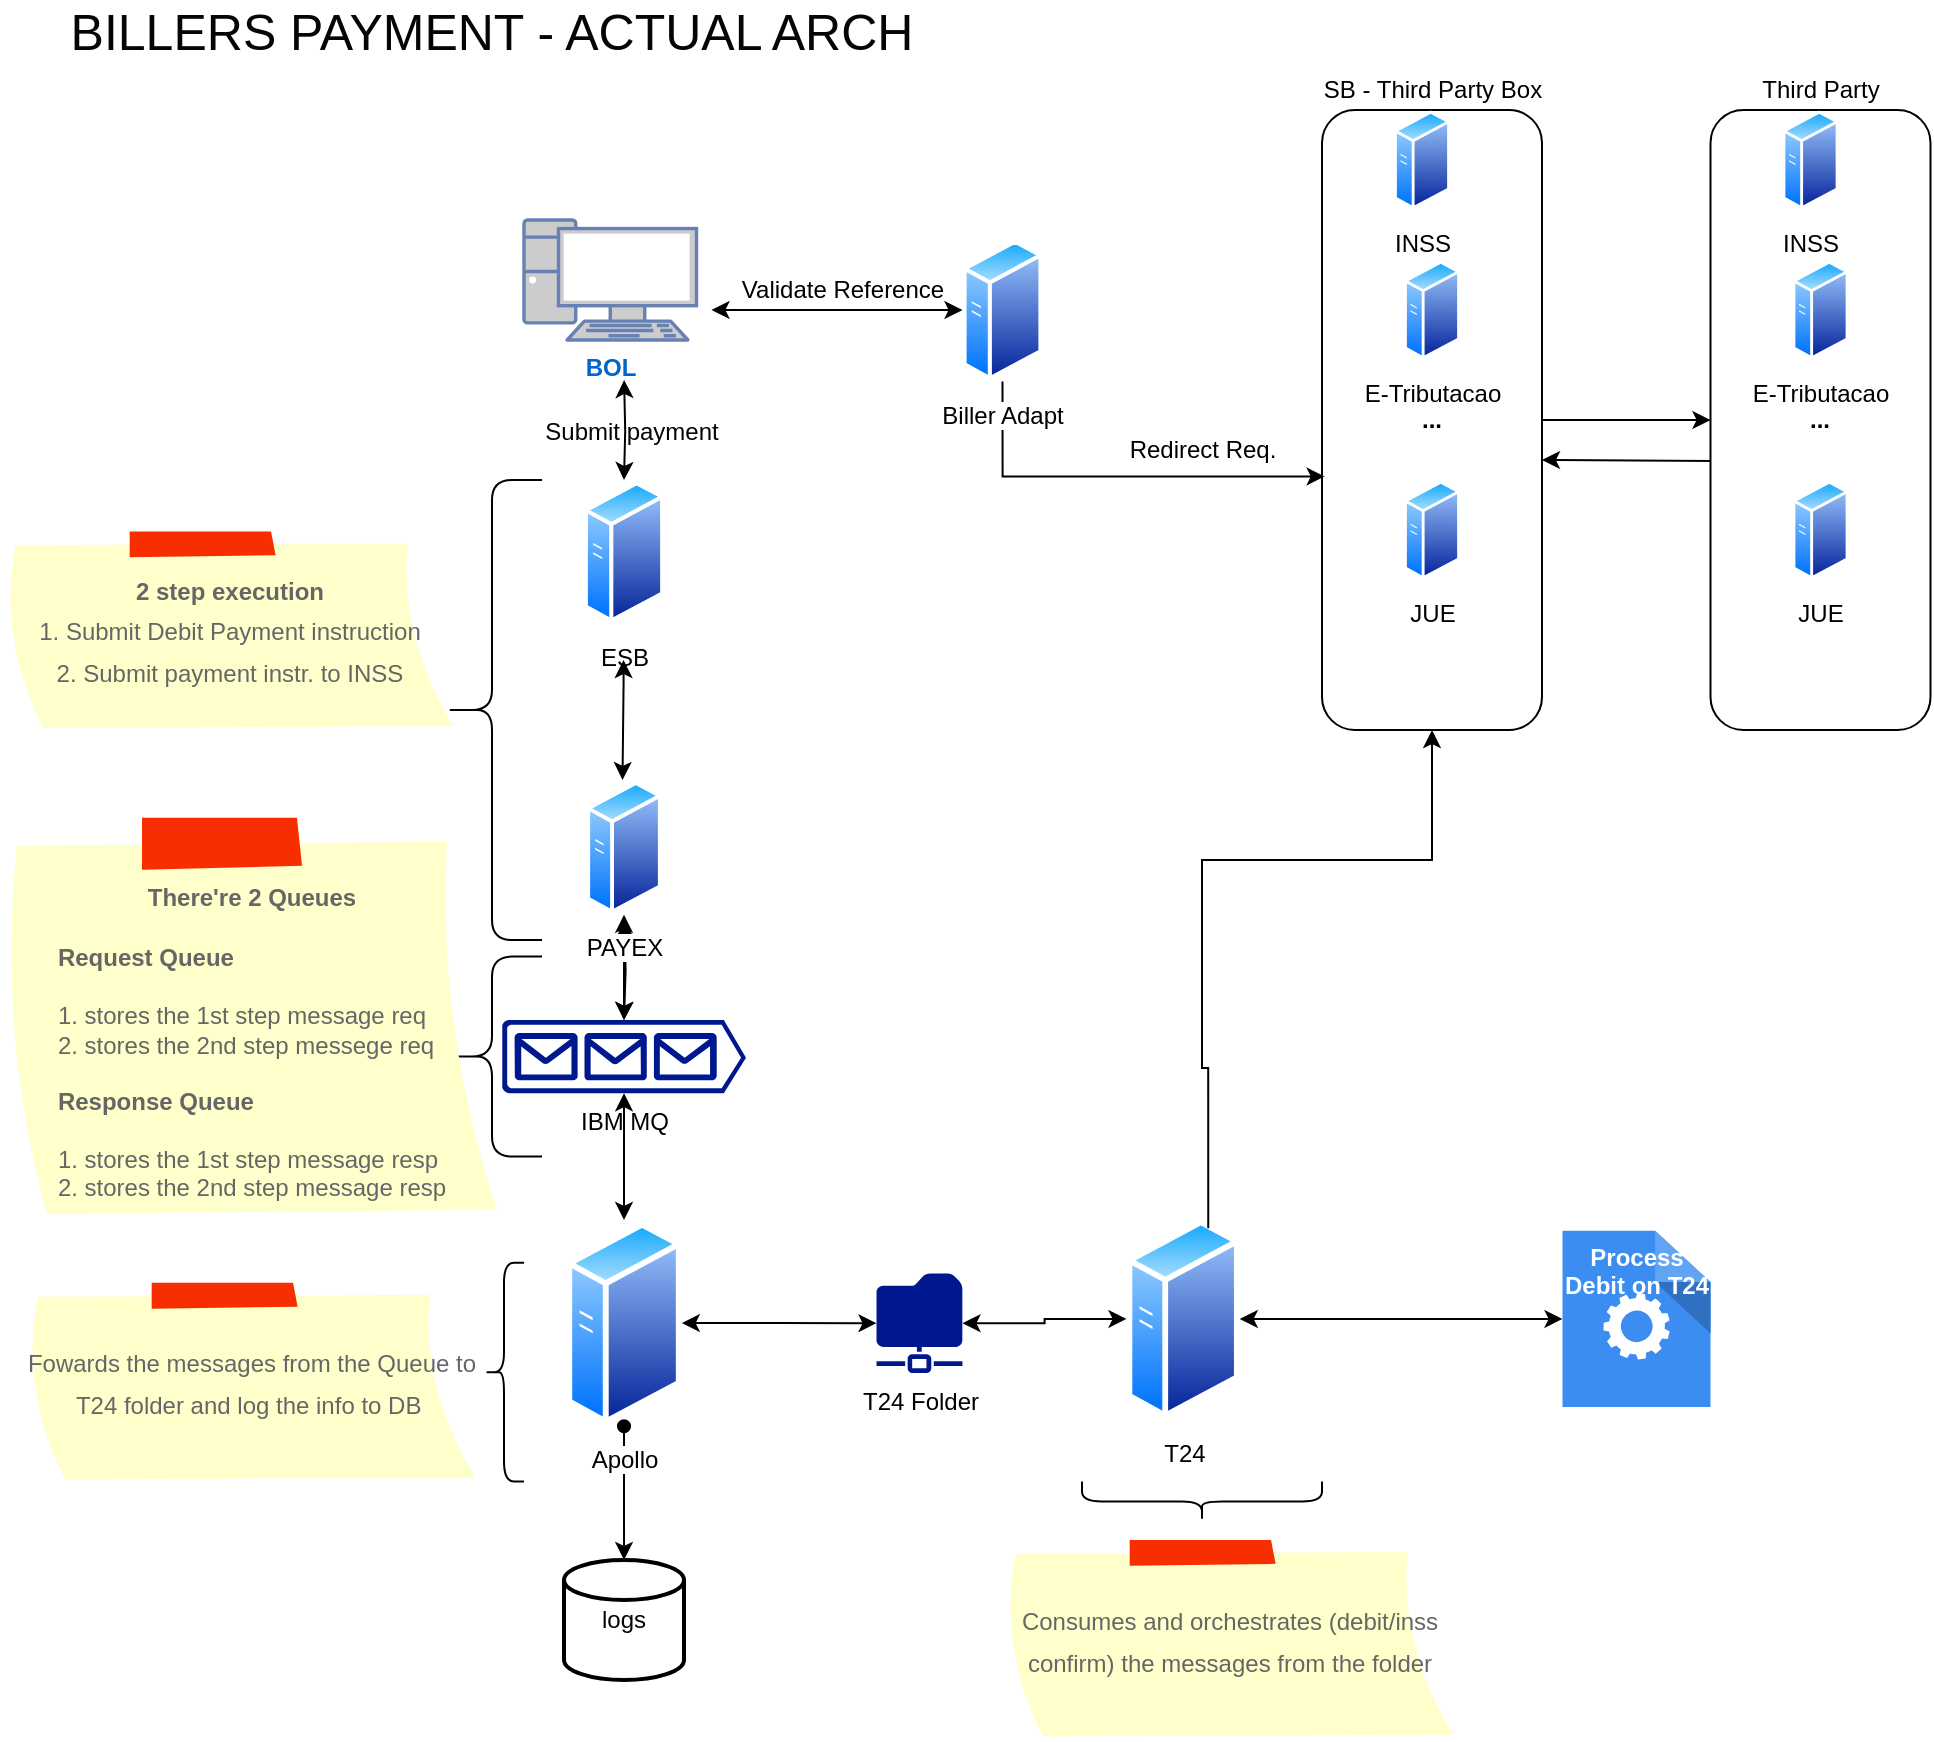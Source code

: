<mxfile version="21.2.7" type="github" pages="3">
  <diagram name="Actual Arch" id="_bZPbaJvds2nwed7FF_N">
    <mxGraphModel dx="1034" dy="470" grid="1" gridSize="10" guides="1" tooltips="1" connect="1" arrows="1" fold="1" page="1" pageScale="1" pageWidth="850" pageHeight="1100" background="#ffffff" math="0" shadow="0">
      <root>
        <mxCell id="0" />
        <mxCell id="1" parent="0" />
        <mxCell id="cXFf8FFB9pCLQ662MaEo-7" style="edgeStyle=orthogonalEdgeStyle;rounded=0;orthogonalLoop=1;jettySize=auto;html=1;" parent="1" source="89XUOfNxnymho5QkixXb-4" target="cXFf8FFB9pCLQ662MaEo-2" edge="1">
          <mxGeometry relative="1" as="geometry" />
        </mxCell>
        <mxCell id="89XUOfNxnymho5QkixXb-4" value="&lt;b&gt;...&lt;/b&gt;" style="rounded=1;whiteSpace=wrap;html=1;" parent="1" vertex="1">
          <mxGeometry x="660" y="65" width="110" height="310" as="geometry" />
        </mxCell>
        <mxCell id="89XUOfNxnymho5QkixXb-17" style="edgeStyle=orthogonalEdgeStyle;rounded=0;orthogonalLoop=1;jettySize=auto;html=1;entryX=0.5;entryY=0;entryDx=0;entryDy=0;startArrow=classic;startFill=1;" parent="1" target="89XUOfNxnymho5QkixXb-14" edge="1">
          <mxGeometry relative="1" as="geometry">
            <mxPoint x="311.05" y="200" as="sourcePoint" />
          </mxGeometry>
        </mxCell>
        <mxCell id="cXFf8FFB9pCLQ662MaEo-1" style="edgeStyle=orthogonalEdgeStyle;rounded=0;orthogonalLoop=1;jettySize=auto;html=1;entryX=0.012;entryY=0.591;entryDx=0;entryDy=0;entryPerimeter=0;" parent="1" source="89XUOfNxnymho5QkixXb-2" target="89XUOfNxnymho5QkixXb-4" edge="1">
          <mxGeometry relative="1" as="geometry">
            <Array as="points">
              <mxPoint x="500" y="248" />
            </Array>
          </mxGeometry>
        </mxCell>
        <mxCell id="89XUOfNxnymho5QkixXb-2" value="Biller Adapt" style="aspect=fixed;perimeter=ellipsePerimeter;html=1;align=center;shadow=0;dashed=0;spacingTop=3;image;image=img/lib/active_directory/generic_server.svg;" parent="1" vertex="1">
          <mxGeometry x="480.25" y="129.28" width="40" height="71.43" as="geometry" />
        </mxCell>
        <mxCell id="89XUOfNxnymho5QkixXb-5" value="SB - Third Party Box" style="text;html=1;align=center;verticalAlign=middle;resizable=0;points=[];autosize=1;strokeColor=none;fillColor=none;" parent="1" vertex="1">
          <mxGeometry x="650" y="40" width="130" height="30" as="geometry" />
        </mxCell>
        <mxCell id="89XUOfNxnymho5QkixXb-7" value="INSS" style="aspect=fixed;perimeter=ellipsePerimeter;html=1;align=center;shadow=0;dashed=0;spacingTop=3;image;image=img/lib/active_directory/generic_server.svg;" parent="1" vertex="1">
          <mxGeometry x="696" y="65" width="28.0" height="50" as="geometry" />
        </mxCell>
        <mxCell id="89XUOfNxnymho5QkixXb-8" value="E-Tributacao" style="aspect=fixed;perimeter=ellipsePerimeter;html=1;align=center;shadow=0;dashed=0;spacingTop=3;image;image=img/lib/active_directory/generic_server.svg;" parent="1" vertex="1">
          <mxGeometry x="701" y="140" width="28.0" height="50" as="geometry" />
        </mxCell>
        <mxCell id="89XUOfNxnymho5QkixXb-10" value="JUE" style="aspect=fixed;perimeter=ellipsePerimeter;html=1;align=center;shadow=0;dashed=0;spacingTop=3;image;image=img/lib/active_directory/generic_server.svg;" parent="1" vertex="1">
          <mxGeometry x="701" y="250" width="28.0" height="50" as="geometry" />
        </mxCell>
        <mxCell id="89XUOfNxnymho5QkixXb-11" value="Validate Reference" style="text;html=1;align=center;verticalAlign=middle;resizable=0;points=[];autosize=1;strokeColor=none;fillColor=none;" parent="1" vertex="1">
          <mxGeometry x="360.25" y="140" width="120" height="30" as="geometry" />
        </mxCell>
        <mxCell id="89XUOfNxnymho5QkixXb-12" value="Redirect Req." style="text;html=1;align=center;verticalAlign=middle;resizable=0;points=[];autosize=1;strokeColor=none;fillColor=none;" parent="1" vertex="1">
          <mxGeometry x="550" y="220" width="100" height="30" as="geometry" />
        </mxCell>
        <mxCell id="89XUOfNxnymho5QkixXb-13" value="" style="endArrow=classic;startArrow=classic;html=1;rounded=0;entryX=0;entryY=0.5;entryDx=0;entryDy=0;" parent="1" target="89XUOfNxnymho5QkixXb-2" edge="1">
          <mxGeometry width="50" height="50" relative="1" as="geometry">
            <mxPoint x="354.75" y="164.999" as="sourcePoint" />
            <mxPoint x="467.25" y="150.71" as="targetPoint" />
          </mxGeometry>
        </mxCell>
        <mxCell id="89XUOfNxnymho5QkixXb-14" value="ESB" style="aspect=fixed;perimeter=ellipsePerimeter;html=1;align=center;shadow=0;dashed=0;spacingTop=3;image;image=img/lib/active_directory/generic_server.svg;" parent="1" vertex="1">
          <mxGeometry x="290.88" y="250" width="40.25" height="71.88" as="geometry" />
        </mxCell>
        <mxCell id="89XUOfNxnymho5QkixXb-21" style="edgeStyle=orthogonalEdgeStyle;rounded=0;orthogonalLoop=1;jettySize=auto;html=1;entryX=0.5;entryY=0;entryDx=0;entryDy=0;entryPerimeter=0;startArrow=classic;startFill=1;" parent="1" source="89XUOfNxnymho5QkixXb-15" target="89XUOfNxnymho5QkixXb-20" edge="1">
          <mxGeometry relative="1" as="geometry" />
        </mxCell>
        <mxCell id="89XUOfNxnymho5QkixXb-37" value="" style="edgeStyle=orthogonalEdgeStyle;rounded=0;orthogonalLoop=1;jettySize=auto;html=1;fontSize=12;fontColor=#050505;startArrow=classic;startFill=1;" parent="1" target="89XUOfNxnymho5QkixXb-20" edge="1">
          <mxGeometry relative="1" as="geometry">
            <mxPoint x="311.25" y="470" as="sourcePoint" />
          </mxGeometry>
        </mxCell>
        <mxCell id="89XUOfNxnymho5QkixXb-15" value="PAYEX" style="aspect=fixed;perimeter=ellipsePerimeter;html=1;align=center;shadow=0;dashed=0;spacingTop=3;image;image=img/lib/active_directory/generic_server.svg;" parent="1" vertex="1">
          <mxGeometry x="292.13" y="400" width="37.75" height="67.41" as="geometry" />
        </mxCell>
        <mxCell id="89XUOfNxnymho5QkixXb-24" style="edgeStyle=orthogonalEdgeStyle;rounded=0;orthogonalLoop=1;jettySize=auto;html=1;startArrow=classic;startFill=1;" parent="1" source="89XUOfNxnymho5QkixXb-20" target="89XUOfNxnymho5QkixXb-22" edge="1">
          <mxGeometry relative="1" as="geometry" />
        </mxCell>
        <mxCell id="89XUOfNxnymho5QkixXb-20" value="IBM MQ" style="sketch=0;aspect=fixed;pointerEvents=1;shadow=0;dashed=0;html=1;strokeColor=none;labelPosition=center;verticalLabelPosition=bottom;verticalAlign=top;align=center;fillColor=#00188D;shape=mxgraph.azure.queue_generic" parent="1" vertex="1">
          <mxGeometry x="250" y="520" width="122" height="36.6" as="geometry" />
        </mxCell>
        <mxCell id="89XUOfNxnymho5QkixXb-26" style="edgeStyle=orthogonalEdgeStyle;rounded=0;orthogonalLoop=1;jettySize=auto;html=1;startArrow=classic;startFill=1;" parent="1" source="89XUOfNxnymho5QkixXb-22" target="89XUOfNxnymho5QkixXb-25" edge="1">
          <mxGeometry relative="1" as="geometry" />
        </mxCell>
        <mxCell id="89XUOfNxnymho5QkixXb-45" style="edgeStyle=orthogonalEdgeStyle;rounded=0;orthogonalLoop=1;jettySize=auto;html=1;entryX=0.5;entryY=0;entryDx=0;entryDy=0;entryPerimeter=0;fontSize=12;fontColor=#050505;startArrow=oval;startFill=1;" parent="1" source="89XUOfNxnymho5QkixXb-22" target="89XUOfNxnymho5QkixXb-44" edge="1">
          <mxGeometry relative="1" as="geometry" />
        </mxCell>
        <mxCell id="89XUOfNxnymho5QkixXb-22" value="Apollo" style="aspect=fixed;perimeter=ellipsePerimeter;html=1;align=center;shadow=0;dashed=0;spacingTop=3;image;image=img/lib/active_directory/generic_server.svg;" parent="1" vertex="1">
          <mxGeometry x="282.13" y="620" width="57.75" height="103.12" as="geometry" />
        </mxCell>
        <mxCell id="89XUOfNxnymho5QkixXb-28" value="" style="edgeStyle=orthogonalEdgeStyle;rounded=0;orthogonalLoop=1;jettySize=auto;html=1;startArrow=classic;startFill=1;" parent="1" source="89XUOfNxnymho5QkixXb-25" target="89XUOfNxnymho5QkixXb-27" edge="1">
          <mxGeometry relative="1" as="geometry" />
        </mxCell>
        <mxCell id="89XUOfNxnymho5QkixXb-25" value="T24 Folder&lt;br&gt;" style="sketch=0;aspect=fixed;pointerEvents=1;shadow=0;dashed=0;html=1;strokeColor=none;labelPosition=center;verticalLabelPosition=bottom;verticalAlign=top;align=center;fillColor=#00188D;shape=mxgraph.mscae.enterprise.shared_folder" parent="1" vertex="1">
          <mxGeometry x="437.25" y="646.56" width="43" height="50" as="geometry" />
        </mxCell>
        <mxCell id="89XUOfNxnymho5QkixXb-32" style="edgeStyle=orthogonalEdgeStyle;rounded=0;orthogonalLoop=1;jettySize=auto;html=1;fontColor=#FFFFFF;startArrow=classic;startFill=1;" parent="1" source="89XUOfNxnymho5QkixXb-27" target="89XUOfNxnymho5QkixXb-30" edge="1">
          <mxGeometry relative="1" as="geometry" />
        </mxCell>
        <mxCell id="89XUOfNxnymho5QkixXb-27" value="T24" style="aspect=fixed;perimeter=ellipsePerimeter;html=1;align=center;shadow=0;dashed=0;spacingTop=3;image;image=img/lib/active_directory/generic_server.svg;direction=east;" parent="1" vertex="1">
          <mxGeometry x="562.25" y="618.89" width="56.63" height="101.11" as="geometry" />
        </mxCell>
        <mxCell id="89XUOfNxnymho5QkixXb-30" value="&lt;font color=&quot;#ffffff&quot;&gt;&lt;b&gt;Process&lt;br&gt;Debit on T24&lt;/b&gt;&lt;/font&gt;" style="sketch=0;html=1;aspect=fixed;strokeColor=none;shadow=0;align=center;verticalAlign=top;fillColor=#3B8DF1;shape=mxgraph.gcp2.process" parent="1" vertex="1">
          <mxGeometry x="780.25" y="625.39" width="74" height="88.1" as="geometry" />
        </mxCell>
        <mxCell id="89XUOfNxnymho5QkixXb-33" value="&lt;b&gt;BOL&lt;/b&gt;" style="fontColor=#0066CC;verticalAlign=top;verticalLabelPosition=bottom;labelPosition=center;align=center;html=1;outlineConnect=0;fillColor=#CCCCCC;strokeColor=#6881B3;gradientColor=none;gradientDirection=north;strokeWidth=2;shape=mxgraph.networks.pc;" parent="1" vertex="1">
          <mxGeometry x="261" y="120" width="86.25" height="60" as="geometry" />
        </mxCell>
        <mxCell id="89XUOfNxnymho5QkixXb-18" style="edgeStyle=orthogonalEdgeStyle;rounded=0;orthogonalLoop=1;jettySize=auto;html=1;startArrow=classic;startFill=1;entryX=0.5;entryY=0;entryDx=0;entryDy=0;" parent="1" target="89XUOfNxnymho5QkixXb-15" edge="1">
          <mxGeometry relative="1" as="geometry">
            <mxPoint x="310.75" y="340" as="sourcePoint" />
            <mxPoint x="310.5" y="382.64" as="targetPoint" />
            <Array as="points">
              <mxPoint x="311.25" y="351" />
              <mxPoint x="310.25" y="351" />
              <mxPoint x="310.25" y="400" />
            </Array>
          </mxGeometry>
        </mxCell>
        <mxCell id="89XUOfNxnymho5QkixXb-34" value="&lt;font style=&quot;font-size: 25px;&quot; color=&quot;#050505&quot;&gt;BILLERS PAYMENT - ACTUAL ARCH&lt;/font&gt;" style="text;html=1;strokeColor=none;fillColor=none;align=center;verticalAlign=middle;whiteSpace=wrap;rounded=0;fontColor=#FFFFFF;" parent="1" vertex="1">
          <mxGeometry x="10" y="10" width="470" height="30" as="geometry" />
        </mxCell>
        <mxCell id="89XUOfNxnymho5QkixXb-36" value="&lt;font style=&quot;font-size: 12px;&quot;&gt;Submit payment&lt;/font&gt;" style="text;html=1;strokeColor=none;fillColor=none;align=center;verticalAlign=middle;whiteSpace=wrap;rounded=0;fontSize=25;fontColor=#050505;" parent="1" vertex="1">
          <mxGeometry x="267.25" y="200" width="96.12" height="40" as="geometry" />
        </mxCell>
        <mxCell id="89XUOfNxnymho5QkixXb-41" value="" style="shape=curlyBracket;whiteSpace=wrap;html=1;rounded=1;labelPosition=left;verticalLabelPosition=middle;align=right;verticalAlign=middle;fontSize=12;fontColor=#050505;size=0.5;" parent="1" vertex="1">
          <mxGeometry x="220" y="250" width="50" height="230" as="geometry" />
        </mxCell>
        <mxCell id="89XUOfNxnymho5QkixXb-43" value="&lt;font style=&quot;font-size: 12px;&quot;&gt;&lt;b&gt;2 step execution&lt;br&gt;&lt;/b&gt;1. Submit Debit Payment instruction&lt;br&gt;&lt;/font&gt;&lt;font style=&quot;font-size: 12px;&quot;&gt;2. Submit payment instr. to INSS&lt;/font&gt;" style="strokeWidth=1;shadow=0;dashed=0;align=center;html=1;shape=mxgraph.mockup.text.stickyNote2;fontColor=#666666;mainText=;fontSize=17;whiteSpace=wrap;fillColor=#ffffcc;strokeColor=#F62E00;" parent="1" vertex="1">
          <mxGeometry y="275.71" width="228" height="99.29" as="geometry" />
        </mxCell>
        <mxCell id="89XUOfNxnymho5QkixXb-44" value="logs" style="strokeWidth=2;html=1;shape=mxgraph.flowchart.database;whiteSpace=wrap;fontSize=12;fontColor=#050505;" parent="1" vertex="1">
          <mxGeometry x="281.01" y="790" width="60" height="60" as="geometry" />
        </mxCell>
        <mxCell id="89XUOfNxnymho5QkixXb-46" value="" style="shape=curlyBracket;whiteSpace=wrap;html=1;rounded=1;labelPosition=left;verticalLabelPosition=middle;align=right;verticalAlign=middle;fontSize=12;fontColor=#050505;" parent="1" vertex="1">
          <mxGeometry x="220" y="488.3" width="50" height="100" as="geometry" />
        </mxCell>
        <mxCell id="89XUOfNxnymho5QkixXb-47" value="&lt;font style=&quot;font-size: 12px;&quot;&gt;&lt;b&gt;&lt;br&gt;There&#39;re 2 Queues&lt;/b&gt;&lt;br&gt;&lt;div style=&quot;font-weight: bold; text-align: left;&quot;&gt;&lt;span style=&quot;background-color: initial;&quot;&gt;&lt;br&gt;&lt;/span&gt;&lt;/div&gt;&lt;div style=&quot;font-weight: bold; text-align: left;&quot;&gt;&lt;span style=&quot;background-color: initial;&quot;&gt;Request Queue&lt;/span&gt;&lt;/div&gt;&lt;div style=&quot;font-weight: bold; text-align: left;&quot;&gt;&lt;span style=&quot;background-color: initial;&quot;&gt;&lt;br&gt;&lt;/span&gt;&lt;/div&gt;&lt;div style=&quot;text-align: left;&quot;&gt;&lt;span style=&quot;background-color: initial;&quot;&gt;1. stores the 1st step message req&lt;/span&gt;&lt;/div&gt;&lt;div style=&quot;text-align: left;&quot;&gt;&lt;span style=&quot;background-color: initial;&quot;&gt;2. stores the 2nd step messege req&lt;/span&gt;&lt;/div&gt;&lt;div style=&quot;font-weight: bold; text-align: left;&quot;&gt;&lt;span style=&quot;background-color: initial;&quot;&gt;&lt;br&gt;&lt;/span&gt;&lt;/div&gt;&lt;/font&gt;&lt;font style=&quot;font-size: 12px;&quot;&gt;&lt;div style=&quot;font-weight: bold; text-align: left;&quot;&gt;&lt;span style=&quot;background-color: initial;&quot;&gt;Response Queue&lt;/span&gt;&lt;/div&gt;&lt;div style=&quot;text-align: left;&quot;&gt;&lt;span style=&quot;background-color: initial;&quot;&gt;&lt;br&gt;&lt;/span&gt;&lt;/div&gt;&lt;div style=&quot;text-align: left;&quot;&gt;&lt;span style=&quot;border-color: var(--border-color); text-align: center;&quot;&gt;&lt;div style=&quot;border-color: var(--border-color); text-align: left;&quot;&gt;&lt;span style=&quot;border-color: var(--border-color); background-color: initial;&quot;&gt;1. stores the 1st step message resp&lt;/span&gt;&lt;/div&gt;&lt;div style=&quot;border-color: var(--border-color); text-align: left;&quot;&gt;&lt;span style=&quot;border-color: var(--border-color); background-color: initial;&quot;&gt;2. stores the 2nd step message resp&lt;/span&gt;&lt;/div&gt;&lt;/span&gt;&lt;/div&gt;&lt;/font&gt;" style="strokeWidth=1;shadow=0;dashed=0;align=center;html=1;shape=mxgraph.mockup.text.stickyNote2;fontColor=#666666;mainText=;fontSize=17;whiteSpace=wrap;fillColor=#ffffcc;strokeColor=#F62E00;" parent="1" vertex="1">
          <mxGeometry y="418.89" width="250" height="200" as="geometry" />
        </mxCell>
        <mxCell id="89XUOfNxnymho5QkixXb-48" value="&lt;span style=&quot;font-size: 12px;&quot;&gt;Consumes and orchestrates (debit/inss confirm) the messages from the folder&lt;/span&gt;" style="strokeWidth=1;shadow=0;dashed=0;align=center;html=1;shape=mxgraph.mockup.text.stickyNote2;fontColor=#666666;mainText=;fontSize=17;whiteSpace=wrap;fillColor=#ffffcc;strokeColor=#F62E00;" parent="1" vertex="1">
          <mxGeometry x="500" y="780.0" width="228" height="99.29" as="geometry" />
        </mxCell>
        <mxCell id="89XUOfNxnymho5QkixXb-49" value="&lt;span style=&quot;font-size: 12px;&quot;&gt;Fowards the messages from the Queue to T24 folder and log the info to DB&amp;nbsp;&lt;/span&gt;" style="strokeWidth=1;shadow=0;dashed=0;align=center;html=1;shape=mxgraph.mockup.text.stickyNote2;fontColor=#666666;mainText=;fontSize=17;whiteSpace=wrap;fillColor=#ffffcc;strokeColor=#F62E00;" parent="1" vertex="1">
          <mxGeometry x="11" y="651.42" width="228" height="99.29" as="geometry" />
        </mxCell>
        <mxCell id="89XUOfNxnymho5QkixXb-50" value="" style="shape=curlyBracket;whiteSpace=wrap;html=1;rounded=1;labelPosition=left;verticalLabelPosition=middle;align=right;verticalAlign=middle;fontSize=12;fontColor=#050505;" parent="1" vertex="1">
          <mxGeometry x="241" y="641.42" width="20" height="109.29" as="geometry" />
        </mxCell>
        <mxCell id="89XUOfNxnymho5QkixXb-51" value="" style="shape=curlyBracket;whiteSpace=wrap;html=1;rounded=1;labelPosition=left;verticalLabelPosition=middle;align=right;verticalAlign=middle;fontSize=12;fontColor=#050505;direction=north;" parent="1" vertex="1">
          <mxGeometry x="540" y="750.71" width="120" height="20" as="geometry" />
        </mxCell>
        <mxCell id="cXFf8FFB9pCLQ662MaEo-8" style="edgeStyle=orthogonalEdgeStyle;rounded=0;orthogonalLoop=1;jettySize=auto;html=1;exitX=0.01;exitY=0.566;exitDx=0;exitDy=0;exitPerimeter=0;" parent="1" source="cXFf8FFB9pCLQ662MaEo-2" edge="1">
          <mxGeometry relative="1" as="geometry">
            <mxPoint x="770" y="240" as="targetPoint" />
          </mxGeometry>
        </mxCell>
        <mxCell id="cXFf8FFB9pCLQ662MaEo-2" value="&lt;b&gt;...&lt;/b&gt;" style="rounded=1;whiteSpace=wrap;html=1;" parent="1" vertex="1">
          <mxGeometry x="854.25" y="65" width="110" height="310" as="geometry" />
        </mxCell>
        <mxCell id="cXFf8FFB9pCLQ662MaEo-3" value="Third Party" style="text;html=1;align=center;verticalAlign=middle;resizable=0;points=[];autosize=1;strokeColor=none;fillColor=none;" parent="1" vertex="1">
          <mxGeometry x="869.25" y="40" width="80" height="30" as="geometry" />
        </mxCell>
        <mxCell id="cXFf8FFB9pCLQ662MaEo-4" value="INSS" style="aspect=fixed;perimeter=ellipsePerimeter;html=1;align=center;shadow=0;dashed=0;spacingTop=3;image;image=img/lib/active_directory/generic_server.svg;" parent="1" vertex="1">
          <mxGeometry x="890.25" y="65" width="28.0" height="50" as="geometry" />
        </mxCell>
        <mxCell id="cXFf8FFB9pCLQ662MaEo-5" value="E-Tributacao" style="aspect=fixed;perimeter=ellipsePerimeter;html=1;align=center;shadow=0;dashed=0;spacingTop=3;image;image=img/lib/active_directory/generic_server.svg;" parent="1" vertex="1">
          <mxGeometry x="895.25" y="140" width="28.0" height="50" as="geometry" />
        </mxCell>
        <mxCell id="cXFf8FFB9pCLQ662MaEo-6" value="JUE" style="aspect=fixed;perimeter=ellipsePerimeter;html=1;align=center;shadow=0;dashed=0;spacingTop=3;image;image=img/lib/active_directory/generic_server.svg;" parent="1" vertex="1">
          <mxGeometry x="895.25" y="250" width="28.0" height="50" as="geometry" />
        </mxCell>
        <mxCell id="DRwAmiL1loIR5BDdhrNY-3" style="edgeStyle=orthogonalEdgeStyle;rounded=0;orthogonalLoop=1;jettySize=auto;html=1;exitX=0.75;exitY=0;exitDx=0;exitDy=0;" parent="1" source="89XUOfNxnymho5QkixXb-27" target="89XUOfNxnymho5QkixXb-4" edge="1">
          <mxGeometry relative="1" as="geometry">
            <Array as="points">
              <mxPoint x="603" y="544" />
              <mxPoint x="600" y="544" />
              <mxPoint x="600" y="440" />
              <mxPoint x="715" y="440" />
            </Array>
            <mxPoint x="507.25" y="544" as="sourcePoint" />
          </mxGeometry>
        </mxCell>
      </root>
    </mxGraphModel>
  </diagram>
  <diagram id="L-NDG-uXUaVf_yFoKGbX" name="Proposed Arch">
    <mxGraphModel dx="1034" dy="470" grid="1" gridSize="10" guides="1" tooltips="1" connect="1" arrows="1" fold="1" page="1" pageScale="1" pageWidth="850" pageHeight="1100" math="0" shadow="0">
      <root>
        <mxCell id="0" />
        <mxCell id="1" parent="0" />
        <mxCell id="gv3oHB_mxr-w2PkpejP3-1" style="edgeStyle=orthogonalEdgeStyle;rounded=0;orthogonalLoop=1;jettySize=auto;html=1;" parent="1" source="gv3oHB_mxr-w2PkpejP3-2" target="gv3oHB_mxr-w2PkpejP3-42" edge="1">
          <mxGeometry relative="1" as="geometry" />
        </mxCell>
        <mxCell id="gv3oHB_mxr-w2PkpejP3-2" value="&lt;b&gt;...&lt;/b&gt;" style="rounded=1;whiteSpace=wrap;html=1;" parent="1" vertex="1">
          <mxGeometry x="660" y="65" width="110" height="310" as="geometry" />
        </mxCell>
        <mxCell id="gv3oHB_mxr-w2PkpejP3-3" style="edgeStyle=orthogonalEdgeStyle;rounded=0;orthogonalLoop=1;jettySize=auto;html=1;entryX=0.5;entryY=0;entryDx=0;entryDy=0;startArrow=classic;startFill=1;" parent="1" target="gv3oHB_mxr-w2PkpejP3-13" edge="1">
          <mxGeometry relative="1" as="geometry">
            <mxPoint x="311.05" y="200" as="sourcePoint" />
          </mxGeometry>
        </mxCell>
        <mxCell id="PZhvtcDHtwzFYdYElgVY-2" style="edgeStyle=orthogonalEdgeStyle;rounded=0;orthogonalLoop=1;jettySize=auto;html=1;" edge="1" parent="1" source="gv3oHB_mxr-w2PkpejP3-5" target="PZhvtcDHtwzFYdYElgVY-1">
          <mxGeometry relative="1" as="geometry" />
        </mxCell>
        <mxCell id="PZhvtcDHtwzFYdYElgVY-3" value="" style="edgeStyle=orthogonalEdgeStyle;rounded=0;orthogonalLoop=1;jettySize=auto;html=1;" edge="1" parent="1" source="gv3oHB_mxr-w2PkpejP3-5" target="gv3oHB_mxr-w2PkpejP3-23">
          <mxGeometry relative="1" as="geometry" />
        </mxCell>
        <mxCell id="gv3oHB_mxr-w2PkpejP3-5" value="INSS" style="aspect=fixed;perimeter=ellipsePerimeter;html=1;align=center;shadow=0;dashed=0;spacingTop=3;image;image=img/lib/active_directory/generic_server.svg;" parent="1" vertex="1">
          <mxGeometry x="425" y="530" width="40" height="71.43" as="geometry" />
        </mxCell>
        <mxCell id="gv3oHB_mxr-w2PkpejP3-6" value="SB - Third Party Box" style="text;html=1;align=center;verticalAlign=middle;resizable=0;points=[];autosize=1;strokeColor=none;fillColor=none;" parent="1" vertex="1">
          <mxGeometry x="650" y="40" width="130" height="30" as="geometry" />
        </mxCell>
        <mxCell id="gv3oHB_mxr-w2PkpejP3-7" value="INSS" style="aspect=fixed;perimeter=ellipsePerimeter;html=1;align=center;shadow=0;dashed=0;spacingTop=3;image;image=img/lib/active_directory/generic_server.svg;" parent="1" vertex="1">
          <mxGeometry x="696" y="65" width="28.0" height="50" as="geometry" />
        </mxCell>
        <mxCell id="gv3oHB_mxr-w2PkpejP3-8" value="E-Tributacao" style="aspect=fixed;perimeter=ellipsePerimeter;html=1;align=center;shadow=0;dashed=0;spacingTop=3;image;image=img/lib/active_directory/generic_server.svg;" parent="1" vertex="1">
          <mxGeometry x="701" y="140" width="28.0" height="50" as="geometry" />
        </mxCell>
        <mxCell id="gv3oHB_mxr-w2PkpejP3-9" value="JUE" style="aspect=fixed;perimeter=ellipsePerimeter;html=1;align=center;shadow=0;dashed=0;spacingTop=3;image;image=img/lib/active_directory/generic_server.svg;" parent="1" vertex="1">
          <mxGeometry x="701" y="250" width="28.0" height="50" as="geometry" />
        </mxCell>
        <mxCell id="gv3oHB_mxr-w2PkpejP3-10" value="Validate Reference" style="text;html=1;align=center;verticalAlign=middle;resizable=0;points=[];autosize=1;strokeColor=none;fillColor=none;" parent="1" vertex="1">
          <mxGeometry x="360.25" y="140" width="120" height="30" as="geometry" />
        </mxCell>
        <mxCell id="gv3oHB_mxr-w2PkpejP3-11" value="Redirect Req." style="text;html=1;align=center;verticalAlign=middle;resizable=0;points=[];autosize=1;strokeColor=none;fillColor=none;" parent="1" vertex="1">
          <mxGeometry x="550" y="220" width="100" height="30" as="geometry" />
        </mxCell>
        <mxCell id="gv3oHB_mxr-w2PkpejP3-12" value="" style="endArrow=classic;startArrow=classic;html=1;rounded=0;" parent="1" target="gv3oHB_mxr-w2PkpejP3-5" edge="1">
          <mxGeometry width="50" height="50" relative="1" as="geometry">
            <mxPoint x="354.75" y="164.999" as="sourcePoint" />
            <mxPoint x="467.25" y="150.71" as="targetPoint" />
          </mxGeometry>
        </mxCell>
        <mxCell id="gv3oHB_mxr-w2PkpejP3-13" value="ESB" style="aspect=fixed;perimeter=ellipsePerimeter;html=1;align=center;shadow=0;dashed=0;spacingTop=3;image;image=img/lib/active_directory/generic_server.svg;" parent="1" vertex="1">
          <mxGeometry x="290.88" y="250" width="40.25" height="71.88" as="geometry" />
        </mxCell>
        <mxCell id="gv3oHB_mxr-w2PkpejP3-14" style="edgeStyle=orthogonalEdgeStyle;rounded=0;orthogonalLoop=1;jettySize=auto;html=1;entryX=0.5;entryY=0;entryDx=0;entryDy=0;entryPerimeter=0;startArrow=classic;startFill=1;" parent="1" source="gv3oHB_mxr-w2PkpejP3-16" target="gv3oHB_mxr-w2PkpejP3-18" edge="1">
          <mxGeometry relative="1" as="geometry" />
        </mxCell>
        <mxCell id="gv3oHB_mxr-w2PkpejP3-15" value="" style="edgeStyle=orthogonalEdgeStyle;rounded=0;orthogonalLoop=1;jettySize=auto;html=1;fontSize=12;fontColor=#050505;startArrow=classic;startFill=1;" parent="1" target="gv3oHB_mxr-w2PkpejP3-18" edge="1">
          <mxGeometry relative="1" as="geometry">
            <mxPoint x="311.25" y="470" as="sourcePoint" />
          </mxGeometry>
        </mxCell>
        <mxCell id="gv3oHB_mxr-w2PkpejP3-16" value="PAYEX" style="aspect=fixed;perimeter=ellipsePerimeter;html=1;align=center;shadow=0;dashed=0;spacingTop=3;image;image=img/lib/active_directory/generic_server.svg;" parent="1" vertex="1">
          <mxGeometry x="292.13" y="400" width="37.75" height="67.41" as="geometry" />
        </mxCell>
        <mxCell id="gv3oHB_mxr-w2PkpejP3-17" style="edgeStyle=orthogonalEdgeStyle;rounded=0;orthogonalLoop=1;jettySize=auto;html=1;startArrow=classic;startFill=1;" parent="1" source="gv3oHB_mxr-w2PkpejP3-18" edge="1">
          <mxGeometry relative="1" as="geometry">
            <mxPoint x="311.005" y="620" as="targetPoint" />
          </mxGeometry>
        </mxCell>
        <mxCell id="gv3oHB_mxr-w2PkpejP3-18" value="IBM MQ" style="sketch=0;aspect=fixed;pointerEvents=1;shadow=0;dashed=0;html=1;strokeColor=none;labelPosition=center;verticalLabelPosition=bottom;verticalAlign=top;align=center;fillColor=#00188D;shape=mxgraph.azure.queue_generic" parent="1" vertex="1">
          <mxGeometry x="250" y="520" width="122" height="36.6" as="geometry" />
        </mxCell>
        <mxCell id="gv3oHB_mxr-w2PkpejP3-19" style="edgeStyle=orthogonalEdgeStyle;rounded=0;orthogonalLoop=1;jettySize=auto;html=1;startArrow=classic;startFill=1;dashed=1;" parent="1" target="gv3oHB_mxr-w2PkpejP3-23" edge="1">
          <mxGeometry relative="1" as="geometry">
            <mxPoint x="339.88" y="671.6" as="sourcePoint" />
            <Array as="points">
              <mxPoint x="370" y="672" />
              <mxPoint x="370" y="739" />
            </Array>
          </mxGeometry>
        </mxCell>
        <mxCell id="gv3oHB_mxr-w2PkpejP3-53" value="Non billers&lt;br&gt;messages" style="edgeLabel;html=1;align=center;verticalAlign=middle;resizable=0;points=[];" parent="gv3oHB_mxr-w2PkpejP3-19" vertex="1" connectable="0">
          <mxGeometry x="0.361" y="-1" relative="1" as="geometry">
            <mxPoint as="offset" />
          </mxGeometry>
        </mxCell>
        <mxCell id="gv3oHB_mxr-w2PkpejP3-20" style="edgeStyle=orthogonalEdgeStyle;rounded=0;orthogonalLoop=1;jettySize=auto;html=1;entryX=0.5;entryY=0;entryDx=0;entryDy=0;entryPerimeter=0;fontSize=12;fontColor=#050505;startArrow=oval;startFill=1;" parent="1" target="gv3oHB_mxr-w2PkpejP3-34" edge="1">
          <mxGeometry relative="1" as="geometry">
            <mxPoint x="311.005" y="723.12" as="sourcePoint" />
          </mxGeometry>
        </mxCell>
        <mxCell id="gv3oHB_mxr-w2PkpejP3-22" value="" style="edgeStyle=orthogonalEdgeStyle;rounded=0;orthogonalLoop=1;jettySize=auto;html=1;startArrow=classic;startFill=1;" parent="1" source="gv3oHB_mxr-w2PkpejP3-23" target="gv3oHB_mxr-w2PkpejP3-26" edge="1">
          <mxGeometry relative="1" as="geometry">
            <Array as="points">
              <mxPoint x="580" y="739" />
            </Array>
          </mxGeometry>
        </mxCell>
        <mxCell id="gv3oHB_mxr-w2PkpejP3-23" value="T24 Folder&lt;br&gt;" style="sketch=0;aspect=fixed;pointerEvents=1;shadow=0;dashed=0;html=1;strokeColor=none;labelPosition=center;verticalLabelPosition=bottom;verticalAlign=top;align=center;fillColor=#00188D;shape=mxgraph.mscae.enterprise.shared_folder" parent="1" vertex="1">
          <mxGeometry x="404" y="713.49" width="43" height="50" as="geometry" />
        </mxCell>
        <mxCell id="gv3oHB_mxr-w2PkpejP3-25" style="edgeStyle=orthogonalEdgeStyle;rounded=0;orthogonalLoop=1;jettySize=auto;html=1;fontColor=#FFFFFF;startArrow=classic;startFill=1;" parent="1" source="gv3oHB_mxr-w2PkpejP3-26" target="gv3oHB_mxr-w2PkpejP3-27" edge="1">
          <mxGeometry relative="1" as="geometry" />
        </mxCell>
        <mxCell id="gv3oHB_mxr-w2PkpejP3-54" style="edgeStyle=orthogonalEdgeStyle;rounded=0;orthogonalLoop=1;jettySize=auto;html=1;entryX=0.636;entryY=1;entryDx=0;entryDy=0;entryPerimeter=0;dashed=1;strokeColor=default;" parent="1" source="gv3oHB_mxr-w2PkpejP3-26" target="gv3oHB_mxr-w2PkpejP3-2" edge="1">
          <mxGeometry relative="1" as="geometry">
            <Array as="points">
              <mxPoint x="591" y="590" />
              <mxPoint x="730" y="590" />
            </Array>
          </mxGeometry>
        </mxCell>
        <mxCell id="gv3oHB_mxr-w2PkpejP3-55" value="Non INSS &lt;br&gt;Payment Confrimation" style="edgeLabel;html=1;align=center;verticalAlign=middle;resizable=0;points=[];" parent="gv3oHB_mxr-w2PkpejP3-54" vertex="1" connectable="0">
          <mxGeometry x="0.106" relative="1" as="geometry">
            <mxPoint as="offset" />
          </mxGeometry>
        </mxCell>
        <mxCell id="gv3oHB_mxr-w2PkpejP3-26" value="T24" style="aspect=fixed;perimeter=ellipsePerimeter;html=1;align=center;shadow=0;dashed=0;spacingTop=3;image;image=img/lib/active_directory/generic_server.svg;direction=east;" parent="1" vertex="1">
          <mxGeometry x="562.25" y="618.89" width="56.63" height="101.11" as="geometry" />
        </mxCell>
        <mxCell id="gv3oHB_mxr-w2PkpejP3-27" value="&lt;font color=&quot;#ffffff&quot;&gt;&lt;b&gt;Process&lt;br&gt;Debit on T24&lt;/b&gt;&lt;/font&gt;" style="sketch=0;html=1;aspect=fixed;strokeColor=none;shadow=0;align=center;verticalAlign=top;fillColor=#3B8DF1;shape=mxgraph.gcp2.process" parent="1" vertex="1">
          <mxGeometry x="780.25" y="625.39" width="74" height="88.1" as="geometry" />
        </mxCell>
        <mxCell id="gv3oHB_mxr-w2PkpejP3-28" value="&lt;b&gt;BOL&lt;/b&gt;" style="fontColor=#0066CC;verticalAlign=top;verticalLabelPosition=bottom;labelPosition=center;align=center;html=1;outlineConnect=0;fillColor=#CCCCCC;strokeColor=#6881B3;gradientColor=none;gradientDirection=north;strokeWidth=2;shape=mxgraph.networks.pc;" parent="1" vertex="1">
          <mxGeometry x="261" y="120" width="86.25" height="60" as="geometry" />
        </mxCell>
        <mxCell id="gv3oHB_mxr-w2PkpejP3-29" style="edgeStyle=orthogonalEdgeStyle;rounded=0;orthogonalLoop=1;jettySize=auto;html=1;startArrow=classic;startFill=1;entryX=0.5;entryY=0;entryDx=0;entryDy=0;" parent="1" target="gv3oHB_mxr-w2PkpejP3-16" edge="1">
          <mxGeometry relative="1" as="geometry">
            <mxPoint x="310.75" y="340" as="sourcePoint" />
            <mxPoint x="310.5" y="382.64" as="targetPoint" />
            <Array as="points">
              <mxPoint x="311.25" y="351" />
              <mxPoint x="310.25" y="351" />
              <mxPoint x="310.25" y="400" />
            </Array>
          </mxGeometry>
        </mxCell>
        <mxCell id="gv3oHB_mxr-w2PkpejP3-30" value="&lt;font style=&quot;font-size: 25px;&quot; color=&quot;#050505&quot;&gt;BILLERS PAYMENT - PROPOSED ARCH&lt;/font&gt;" style="text;html=1;strokeColor=none;fillColor=none;align=center;verticalAlign=middle;whiteSpace=wrap;rounded=0;fontColor=#FFFFFF;" parent="1" vertex="1">
          <mxGeometry x="10" y="10" width="470" height="30" as="geometry" />
        </mxCell>
        <mxCell id="gv3oHB_mxr-w2PkpejP3-31" value="&lt;font style=&quot;font-size: 12px;&quot;&gt;Submit payment&lt;/font&gt;" style="text;html=1;strokeColor=none;fillColor=none;align=center;verticalAlign=middle;whiteSpace=wrap;rounded=0;fontSize=25;fontColor=#050505;" parent="1" vertex="1">
          <mxGeometry x="267.25" y="200" width="96.12" height="40" as="geometry" />
        </mxCell>
        <mxCell id="gv3oHB_mxr-w2PkpejP3-32" value="" style="shape=curlyBracket;whiteSpace=wrap;html=1;rounded=1;labelPosition=left;verticalLabelPosition=middle;align=right;verticalAlign=middle;fontSize=12;fontColor=#050505;size=0.5;" parent="1" vertex="1">
          <mxGeometry x="220" y="250" width="50" height="230" as="geometry" />
        </mxCell>
        <mxCell id="gv3oHB_mxr-w2PkpejP3-33" value="&lt;font style=&quot;font-size: 12px;&quot;&gt;&lt;b&gt;2 step execution&lt;br&gt;&lt;/b&gt;1. Submit Debit Payment instruction&lt;br&gt;&lt;/font&gt;&lt;font style=&quot;font-size: 12px;&quot;&gt;2. Submit payment instr. to INSS&lt;/font&gt;" style="strokeWidth=1;shadow=0;dashed=0;align=center;html=1;shape=mxgraph.mockup.text.stickyNote2;fontColor=#666666;mainText=;fontSize=17;whiteSpace=wrap;fillColor=#ffffcc;strokeColor=#F62E00;" parent="1" vertex="1">
          <mxGeometry y="275.71" width="228" height="99.29" as="geometry" />
        </mxCell>
        <mxCell id="gv3oHB_mxr-w2PkpejP3-34" value="logs" style="strokeWidth=2;html=1;shape=mxgraph.flowchart.database;whiteSpace=wrap;fontSize=12;fontColor=#050505;" parent="1" vertex="1">
          <mxGeometry x="281.01" y="790" width="60" height="60" as="geometry" />
        </mxCell>
        <mxCell id="gv3oHB_mxr-w2PkpejP3-35" value="" style="shape=curlyBracket;whiteSpace=wrap;html=1;rounded=1;labelPosition=left;verticalLabelPosition=middle;align=right;verticalAlign=middle;fontSize=12;fontColor=#050505;" parent="1" vertex="1">
          <mxGeometry x="220" y="488.3" width="50" height="100" as="geometry" />
        </mxCell>
        <mxCell id="gv3oHB_mxr-w2PkpejP3-36" value="&lt;font style=&quot;font-size: 12px;&quot;&gt;&lt;b&gt;&lt;br&gt;There&#39;re 2 Queues&lt;/b&gt;&lt;br&gt;&lt;div style=&quot;font-weight: bold; text-align: left;&quot;&gt;&lt;span style=&quot;background-color: initial;&quot;&gt;&lt;br&gt;&lt;/span&gt;&lt;/div&gt;&lt;div style=&quot;font-weight: bold; text-align: left;&quot;&gt;&lt;span style=&quot;background-color: initial;&quot;&gt;Request Queue&lt;/span&gt;&lt;/div&gt;&lt;div style=&quot;font-weight: bold; text-align: left;&quot;&gt;&lt;span style=&quot;background-color: initial;&quot;&gt;&lt;br&gt;&lt;/span&gt;&lt;/div&gt;&lt;div style=&quot;text-align: left;&quot;&gt;&lt;span style=&quot;background-color: initial;&quot;&gt;1. stores the 1st step message req&lt;/span&gt;&lt;/div&gt;&lt;div style=&quot;text-align: left;&quot;&gt;&lt;span style=&quot;background-color: initial;&quot;&gt;2. stores the 2nd step messege req&lt;/span&gt;&lt;/div&gt;&lt;div style=&quot;font-weight: bold; text-align: left;&quot;&gt;&lt;span style=&quot;background-color: initial;&quot;&gt;&lt;br&gt;&lt;/span&gt;&lt;/div&gt;&lt;/font&gt;&lt;font style=&quot;font-size: 12px;&quot;&gt;&lt;div style=&quot;font-weight: bold; text-align: left;&quot;&gt;&lt;span style=&quot;background-color: initial;&quot;&gt;Response Queue&lt;/span&gt;&lt;/div&gt;&lt;div style=&quot;text-align: left;&quot;&gt;&lt;span style=&quot;background-color: initial;&quot;&gt;&lt;br&gt;&lt;/span&gt;&lt;/div&gt;&lt;div style=&quot;text-align: left;&quot;&gt;&lt;span style=&quot;border-color: var(--border-color); text-align: center;&quot;&gt;&lt;div style=&quot;border-color: var(--border-color); text-align: left;&quot;&gt;&lt;span style=&quot;border-color: var(--border-color); background-color: initial;&quot;&gt;1. stores the 1st step message resp&lt;/span&gt;&lt;/div&gt;&lt;div style=&quot;border-color: var(--border-color); text-align: left;&quot;&gt;&lt;span style=&quot;border-color: var(--border-color); background-color: initial;&quot;&gt;2. stores the 2nd step message resp&lt;/span&gt;&lt;/div&gt;&lt;/span&gt;&lt;/div&gt;&lt;/font&gt;" style="strokeWidth=1;shadow=0;dashed=0;align=center;html=1;shape=mxgraph.mockup.text.stickyNote2;fontColor=#666666;mainText=;fontSize=17;whiteSpace=wrap;fillColor=#ffffcc;strokeColor=#F62E00;" parent="1" vertex="1">
          <mxGeometry y="418.89" width="250" height="200" as="geometry" />
        </mxCell>
        <mxCell id="gv3oHB_mxr-w2PkpejP3-37" value="&lt;span style=&quot;font-size: 12px;&quot;&gt;Consumes and orchestrates (debit/inss confirm) the messages from the folder&lt;/span&gt;" style="strokeWidth=1;shadow=0;dashed=0;align=center;html=1;shape=mxgraph.mockup.text.stickyNote2;fontColor=#666666;mainText=;fontSize=17;whiteSpace=wrap;fillColor=#ffffcc;strokeColor=#F62E00;" parent="1" vertex="1">
          <mxGeometry x="500" y="780.0" width="228" height="99.29" as="geometry" />
        </mxCell>
        <mxCell id="gv3oHB_mxr-w2PkpejP3-38" value="&lt;span style=&quot;font-size: 12px;&quot;&gt;&lt;br&gt;Fowards non INSS messages from the Queue to T24 folder and fowards the INSS message to the T24/INSS according to payload (first leg or second leg)&lt;br&gt;* Retries must be implemented&lt;br&gt;&lt;/span&gt;" style="strokeWidth=1;shadow=0;dashed=0;align=center;html=1;shape=mxgraph.mockup.text.stickyNote2;fontColor=#666666;mainText=;fontSize=17;whiteSpace=wrap;fillColor=#ffffcc;strokeColor=#F62E00;" parent="1" vertex="1">
          <mxGeometry x="11" y="651.42" width="228" height="128.58" as="geometry" />
        </mxCell>
        <mxCell id="gv3oHB_mxr-w2PkpejP3-39" value="" style="shape=curlyBracket;whiteSpace=wrap;html=1;rounded=1;labelPosition=left;verticalLabelPosition=middle;align=right;verticalAlign=middle;fontSize=12;fontColor=#050505;" parent="1" vertex="1">
          <mxGeometry x="241" y="641.42" width="20" height="109.29" as="geometry" />
        </mxCell>
        <mxCell id="gv3oHB_mxr-w2PkpejP3-40" value="" style="shape=curlyBracket;whiteSpace=wrap;html=1;rounded=1;labelPosition=left;verticalLabelPosition=middle;align=right;verticalAlign=middle;fontSize=12;fontColor=#050505;direction=north;" parent="1" vertex="1">
          <mxGeometry x="540" y="750.71" width="120" height="20" as="geometry" />
        </mxCell>
        <mxCell id="gv3oHB_mxr-w2PkpejP3-41" style="edgeStyle=orthogonalEdgeStyle;rounded=0;orthogonalLoop=1;jettySize=auto;html=1;exitX=0.01;exitY=0.566;exitDx=0;exitDy=0;exitPerimeter=0;" parent="1" source="gv3oHB_mxr-w2PkpejP3-42" edge="1">
          <mxGeometry relative="1" as="geometry">
            <mxPoint x="770" y="240" as="targetPoint" />
          </mxGeometry>
        </mxCell>
        <mxCell id="gv3oHB_mxr-w2PkpejP3-42" value="&lt;b&gt;...&lt;/b&gt;" style="rounded=1;whiteSpace=wrap;html=1;" parent="1" vertex="1">
          <mxGeometry x="854.25" y="65" width="110" height="310" as="geometry" />
        </mxCell>
        <mxCell id="gv3oHB_mxr-w2PkpejP3-43" value="Third Party" style="text;html=1;align=center;verticalAlign=middle;resizable=0;points=[];autosize=1;strokeColor=none;fillColor=none;" parent="1" vertex="1">
          <mxGeometry x="869.25" y="40" width="80" height="30" as="geometry" />
        </mxCell>
        <mxCell id="gv3oHB_mxr-w2PkpejP3-44" value="INSS" style="aspect=fixed;perimeter=ellipsePerimeter;html=1;align=center;shadow=0;dashed=0;spacingTop=3;image;image=img/lib/active_directory/generic_server.svg;" parent="1" vertex="1">
          <mxGeometry x="890.25" y="65" width="28.0" height="50" as="geometry" />
        </mxCell>
        <mxCell id="gv3oHB_mxr-w2PkpejP3-45" value="E-Tributacao" style="aspect=fixed;perimeter=ellipsePerimeter;html=1;align=center;shadow=0;dashed=0;spacingTop=3;image;image=img/lib/active_directory/generic_server.svg;" parent="1" vertex="1">
          <mxGeometry x="895.25" y="140" width="28.0" height="50" as="geometry" />
        </mxCell>
        <mxCell id="gv3oHB_mxr-w2PkpejP3-46" value="JUE" style="aspect=fixed;perimeter=ellipsePerimeter;html=1;align=center;shadow=0;dashed=0;spacingTop=3;image;image=img/lib/active_directory/generic_server.svg;" parent="1" vertex="1">
          <mxGeometry x="895.25" y="250" width="28.0" height="50" as="geometry" />
        </mxCell>
        <mxCell id="gv3oHB_mxr-w2PkpejP3-49" style="edgeStyle=entityRelationEdgeStyle;rounded=0;orthogonalLoop=1;jettySize=auto;html=1;entryX=-0.006;entryY=0.718;entryDx=0;entryDy=0;entryPerimeter=0;exitX=1;exitY=0;exitDx=0;exitDy=0;" parent="1" target="gv3oHB_mxr-w2PkpejP3-2" edge="1" source="gv3oHB_mxr-w2PkpejP3-5">
          <mxGeometry relative="1" as="geometry">
            <mxPoint x="350" y="640" as="sourcePoint" />
          </mxGeometry>
        </mxCell>
        <mxCell id="gv3oHB_mxr-w2PkpejP3-50" value="Confirm Payment on INSS" style="edgeLabel;html=1;align=center;verticalAlign=middle;resizable=0;points=[];" parent="gv3oHB_mxr-w2PkpejP3-49" vertex="1" connectable="0">
          <mxGeometry x="-0.527" y="-2" relative="1" as="geometry">
            <mxPoint as="offset" />
          </mxGeometry>
        </mxCell>
        <mxCell id="gv3oHB_mxr-w2PkpejP3-56" value="2" style="edgeLabel;html=1;align=center;verticalAlign=middle;resizable=0;points=[];" parent="gv3oHB_mxr-w2PkpejP3-49" vertex="1" connectable="0">
          <mxGeometry x="-0.305" relative="1" as="geometry">
            <mxPoint as="offset" />
          </mxGeometry>
        </mxCell>
        <mxCell id="gv3oHB_mxr-w2PkpejP3-51" style="edgeStyle=entityRelationEdgeStyle;rounded=0;orthogonalLoop=1;jettySize=auto;html=1;entryX=0;entryY=0.5;entryDx=0;entryDy=0;exitX=1;exitY=0.75;exitDx=0;exitDy=0;" parent="1" source="gv3oHB_mxr-w2PkpejP3-5" target="gv3oHB_mxr-w2PkpejP3-26" edge="1">
          <mxGeometry relative="1" as="geometry" />
        </mxCell>
        <mxCell id="gv3oHB_mxr-w2PkpejP3-52" value="INSS FT &lt;br&gt;Debit OFS" style="edgeLabel;html=1;align=center;verticalAlign=middle;resizable=0;points=[];" parent="gv3oHB_mxr-w2PkpejP3-51" vertex="1" connectable="0">
          <mxGeometry x="-0.153" y="-1" relative="1" as="geometry">
            <mxPoint as="offset" />
          </mxGeometry>
        </mxCell>
        <mxCell id="gv3oHB_mxr-w2PkpejP3-59" value="&lt;font style=&quot;font-size: 14px;&quot;&gt;1&lt;/font&gt;" style="edgeLabel;html=1;align=center;verticalAlign=middle;resizable=0;points=[];" parent="gv3oHB_mxr-w2PkpejP3-51" vertex="1" connectable="0">
          <mxGeometry x="-0.571" relative="1" as="geometry">
            <mxPoint as="offset" />
          </mxGeometry>
        </mxCell>
        <mxCell id="7kMiXmKZdWm509PrxCBN-1" style="edgeStyle=orthogonalEdgeStyle;rounded=0;orthogonalLoop=1;jettySize=auto;html=1;" edge="1" parent="1" source="gv3oHB_mxr-w2PkpejP3-47" target="gv3oHB_mxr-w2PkpejP3-5">
          <mxGeometry relative="1" as="geometry">
            <Array as="points">
              <mxPoint x="445" y="630" />
            </Array>
          </mxGeometry>
        </mxCell>
        <mxCell id="gv3oHB_mxr-w2PkpejP3-47" value="" style="sketch=0;html=1;dashed=0;whitespace=wrap;fillColor=#2875E2;strokeColor=#ffffff;points=[[0.005,0.63,0],[0.1,0.2,0],[0.9,0.2,0],[0.5,0,0],[0.995,0.63,0],[0.72,0.99,0],[0.5,1,0],[0.28,0.99,0]];verticalLabelPosition=bottom;align=center;verticalAlign=top;shape=mxgraph.kubernetes.icon;prIcon=api" parent="1" vertex="1">
          <mxGeometry x="256.38" y="629.73" width="90.87" height="79.42" as="geometry" />
        </mxCell>
        <mxCell id="PZhvtcDHtwzFYdYElgVY-1" value="" style="shape=cylinder3;whiteSpace=wrap;html=1;boundedLbl=1;backgroundOutline=1;size=15;" vertex="1" parent="1">
          <mxGeometry x="465" y="300" width="60" height="80" as="geometry" />
        </mxCell>
      </root>
    </mxGraphModel>
  </diagram>
  <diagram id="RmJdX24xM2EAOJVkqG0-" name="Page-3">
    <mxGraphModel dx="184" dy="470" grid="1" gridSize="10" guides="1" tooltips="1" connect="1" arrows="1" fold="1" page="1" pageScale="1" pageWidth="850" pageHeight="1100" math="0" shadow="0">
      <root>
        <mxCell id="0" />
        <mxCell id="1" parent="0" />
        <mxCell id="APfLmDQRkth5D3eLjJ7U-1" value="" style="endArrow=none;dashed=1;html=1;dashPattern=1 3;strokeWidth=2;rounded=0;" edge="1" parent="1" source="APfLmDQRkth5D3eLjJ7U-14">
          <mxGeometry width="50" height="50" relative="1" as="geometry">
            <mxPoint x="880" y="160" as="sourcePoint" />
            <mxPoint x="1560" y="160" as="targetPoint" />
          </mxGeometry>
        </mxCell>
        <mxCell id="APfLmDQRkth5D3eLjJ7U-6" style="edgeStyle=orthogonalEdgeStyle;rounded=0;orthogonalLoop=1;jettySize=auto;html=1;entryX=0;entryY=0.75;entryDx=0;entryDy=0;" edge="1" parent="1" source="APfLmDQRkth5D3eLjJ7U-2" target="APfLmDQRkth5D3eLjJ7U-4">
          <mxGeometry relative="1" as="geometry" />
        </mxCell>
        <mxCell id="APfLmDQRkth5D3eLjJ7U-10" style="edgeStyle=orthogonalEdgeStyle;rounded=0;orthogonalLoop=1;jettySize=auto;html=1;" edge="1" parent="1" source="APfLmDQRkth5D3eLjJ7U-2" target="APfLmDQRkth5D3eLjJ7U-7">
          <mxGeometry relative="1" as="geometry">
            <Array as="points">
              <mxPoint x="1240" y="190" />
              <mxPoint x="1240" y="190" />
            </Array>
          </mxGeometry>
        </mxCell>
        <mxCell id="APfLmDQRkth5D3eLjJ7U-19" style="edgeStyle=orthogonalEdgeStyle;rounded=0;orthogonalLoop=1;jettySize=auto;html=1;" edge="1" parent="1" source="APfLmDQRkth5D3eLjJ7U-2" target="APfLmDQRkth5D3eLjJ7U-13">
          <mxGeometry relative="1" as="geometry" />
        </mxCell>
        <mxCell id="APfLmDQRkth5D3eLjJ7U-2" value="&lt;b&gt;Connector&lt;/b&gt;" style="image;aspect=fixed;perimeter=ellipsePerimeter;html=1;align=center;shadow=0;dashed=0;spacingTop=3;image=img/lib/active_directory/generic_server.svg;" vertex="1" parent="1">
          <mxGeometry x="1200" y="200" width="61.6" height="110" as="geometry" />
        </mxCell>
        <mxCell id="APfLmDQRkth5D3eLjJ7U-4" value="Connector DB" style="image;aspect=fixed;perimeter=ellipsePerimeter;html=1;align=center;shadow=0;dashed=0;spacingTop=3;image=img/lib/active_directory/databases.svg;" vertex="1" parent="1">
          <mxGeometry x="1320" y="170" width="50" height="49" as="geometry" />
        </mxCell>
        <mxCell id="APfLmDQRkth5D3eLjJ7U-11" style="edgeStyle=orthogonalEdgeStyle;rounded=0;orthogonalLoop=1;jettySize=auto;html=1;entryX=0.5;entryY=0;entryDx=0;entryDy=0;" edge="1" parent="1" source="APfLmDQRkth5D3eLjJ7U-7" target="APfLmDQRkth5D3eLjJ7U-2">
          <mxGeometry relative="1" as="geometry">
            <Array as="points">
              <mxPoint x="1230" y="158" />
            </Array>
          </mxGeometry>
        </mxCell>
        <mxCell id="APfLmDQRkth5D3eLjJ7U-7" value="Client - API Consumer" style="sketch=0;outlineConnect=0;fontColor=#232F3E;gradientColor=none;fillColor=#232F3D;strokeColor=none;dashed=0;verticalLabelPosition=bottom;verticalAlign=top;align=center;html=1;fontSize=12;fontStyle=0;aspect=fixed;pointerEvents=1;shape=mxgraph.aws4.client;" vertex="1" parent="1">
          <mxGeometry x="1197" y="20" width="78" height="76" as="geometry" />
        </mxCell>
        <mxCell id="APfLmDQRkth5D3eLjJ7U-12" value="" style="endArrow=none;dashed=1;html=1;dashPattern=1 3;strokeWidth=2;rounded=0;" edge="1" parent="1">
          <mxGeometry width="50" height="50" relative="1" as="geometry">
            <mxPoint x="880" y="350" as="sourcePoint" />
            <mxPoint x="1560" y="350" as="targetPoint" />
          </mxGeometry>
        </mxCell>
        <mxCell id="APfLmDQRkth5D3eLjJ7U-24" style="edgeStyle=orthogonalEdgeStyle;rounded=0;orthogonalLoop=1;jettySize=auto;html=1;exitX=0.5;exitY=1;exitDx=0;exitDy=0;entryX=0.422;entryY=-0.08;entryDx=0;entryDy=0;entryPerimeter=0;" edge="1" parent="1" source="APfLmDQRkth5D3eLjJ7U-13" target="APfLmDQRkth5D3eLjJ7U-20">
          <mxGeometry relative="1" as="geometry" />
        </mxCell>
        <mxCell id="APfLmDQRkth5D3eLjJ7U-13" value="&lt;b&gt;SIMO&lt;/b&gt;" style="image;aspect=fixed;perimeter=ellipsePerimeter;html=1;align=center;shadow=0;dashed=0;spacingTop=3;image=img/lib/active_directory/generic_server.svg;" vertex="1" parent="1">
          <mxGeometry x="1206.8" y="370" width="44.8" height="80" as="geometry" />
        </mxCell>
        <mxCell id="APfLmDQRkth5D3eLjJ7U-15" style="edgeStyle=orthogonalEdgeStyle;rounded=0;orthogonalLoop=1;jettySize=auto;html=1;exitX=1;exitY=0.5;exitDx=0;exitDy=0;entryX=1;entryY=1;entryDx=0;entryDy=0;" edge="1" parent="1" source="APfLmDQRkth5D3eLjJ7U-14" target="APfLmDQRkth5D3eLjJ7U-14">
          <mxGeometry relative="1" as="geometry" />
        </mxCell>
        <mxCell id="APfLmDQRkth5D3eLjJ7U-16" value="" style="endArrow=none;dashed=1;html=1;dashPattern=1 3;strokeWidth=2;rounded=0;" edge="1" parent="1" target="APfLmDQRkth5D3eLjJ7U-14">
          <mxGeometry width="50" height="50" relative="1" as="geometry">
            <mxPoint x="880" y="160" as="sourcePoint" />
            <mxPoint x="1560" y="160" as="targetPoint" />
          </mxGeometry>
        </mxCell>
        <mxCell id="APfLmDQRkth5D3eLjJ7U-14" value="SB Layer" style="rounded=1;whiteSpace=wrap;html=1;" vertex="1" parent="1">
          <mxGeometry x="860" y="130" width="120" height="60" as="geometry" />
        </mxCell>
        <mxCell id="APfLmDQRkth5D3eLjJ7U-17" value="SIMO Layer" style="rounded=1;whiteSpace=wrap;html=1;" vertex="1" parent="1">
          <mxGeometry x="870" y="370" width="120" height="60" as="geometry" />
        </mxCell>
        <mxCell id="APfLmDQRkth5D3eLjJ7U-18" value="" style="endArrow=none;dashed=1;html=1;dashPattern=1 3;strokeWidth=2;rounded=0;" edge="1" parent="1">
          <mxGeometry width="50" height="50" relative="1" as="geometry">
            <mxPoint x="880" y="490" as="sourcePoint" />
            <mxPoint x="1560" y="490" as="targetPoint" />
          </mxGeometry>
        </mxCell>
        <mxCell id="APfLmDQRkth5D3eLjJ7U-25" style="edgeStyle=orthogonalEdgeStyle;rounded=0;orthogonalLoop=1;jettySize=auto;html=1;exitX=0.5;exitY=1;exitDx=0;exitDy=0;entryX=0.5;entryY=0;entryDx=0;entryDy=0;" edge="1" parent="1" source="APfLmDQRkth5D3eLjJ7U-20" target="APfLmDQRkth5D3eLjJ7U-21">
          <mxGeometry relative="1" as="geometry" />
        </mxCell>
        <mxCell id="APfLmDQRkth5D3eLjJ7U-20" value="&lt;b&gt;Asseco&lt;/b&gt;" style="rounded=1;whiteSpace=wrap;html=1;" vertex="1" parent="1">
          <mxGeometry x="1180" y="510" width="116" height="30" as="geometry" />
        </mxCell>
        <mxCell id="APfLmDQRkth5D3eLjJ7U-26" style="edgeStyle=orthogonalEdgeStyle;rounded=0;orthogonalLoop=1;jettySize=auto;html=1;entryX=0.5;entryY=0;entryDx=0;entryDy=0;" edge="1" parent="1" source="APfLmDQRkth5D3eLjJ7U-21" target="APfLmDQRkth5D3eLjJ7U-22">
          <mxGeometry relative="1" as="geometry">
            <Array as="points">
              <mxPoint x="1236" y="640" />
              <mxPoint x="1236" y="640" />
            </Array>
          </mxGeometry>
        </mxCell>
        <mxCell id="APfLmDQRkth5D3eLjJ7U-29" value="" style="edgeStyle=orthogonalEdgeStyle;rounded=0;orthogonalLoop=1;jettySize=auto;html=1;" edge="1" parent="1" source="APfLmDQRkth5D3eLjJ7U-21" target="APfLmDQRkth5D3eLjJ7U-20">
          <mxGeometry relative="1" as="geometry" />
        </mxCell>
        <mxCell id="APfLmDQRkth5D3eLjJ7U-21" value="&lt;b&gt;IBM MQ&lt;/b&gt;" style="rounded=1;whiteSpace=wrap;html=1;" vertex="1" parent="1">
          <mxGeometry x="1180" y="590" width="120" height="30" as="geometry" />
        </mxCell>
        <mxCell id="APfLmDQRkth5D3eLjJ7U-27" style="edgeStyle=orthogonalEdgeStyle;rounded=0;orthogonalLoop=1;jettySize=auto;html=1;" edge="1" parent="1" source="APfLmDQRkth5D3eLjJ7U-22" target="APfLmDQRkth5D3eLjJ7U-23">
          <mxGeometry relative="1" as="geometry" />
        </mxCell>
        <mxCell id="APfLmDQRkth5D3eLjJ7U-22" value="&lt;b&gt;RTM&lt;/b&gt;" style="rounded=1;whiteSpace=wrap;html=1;" vertex="1" parent="1">
          <mxGeometry x="1176" y="670" width="120" height="30" as="geometry" />
        </mxCell>
        <mxCell id="APfLmDQRkth5D3eLjJ7U-23" value="&lt;b&gt;T24&lt;/b&gt;" style="rounded=1;whiteSpace=wrap;html=1;" vertex="1" parent="1">
          <mxGeometry x="1180" y="730" width="113" height="40" as="geometry" />
        </mxCell>
        <mxCell id="APfLmDQRkth5D3eLjJ7U-28" value="SB Layer" style="rounded=1;whiteSpace=wrap;html=1;" vertex="1" parent="1">
          <mxGeometry x="870" y="620" width="120" height="60" as="geometry" />
        </mxCell>
      </root>
    </mxGraphModel>
  </diagram>
</mxfile>
